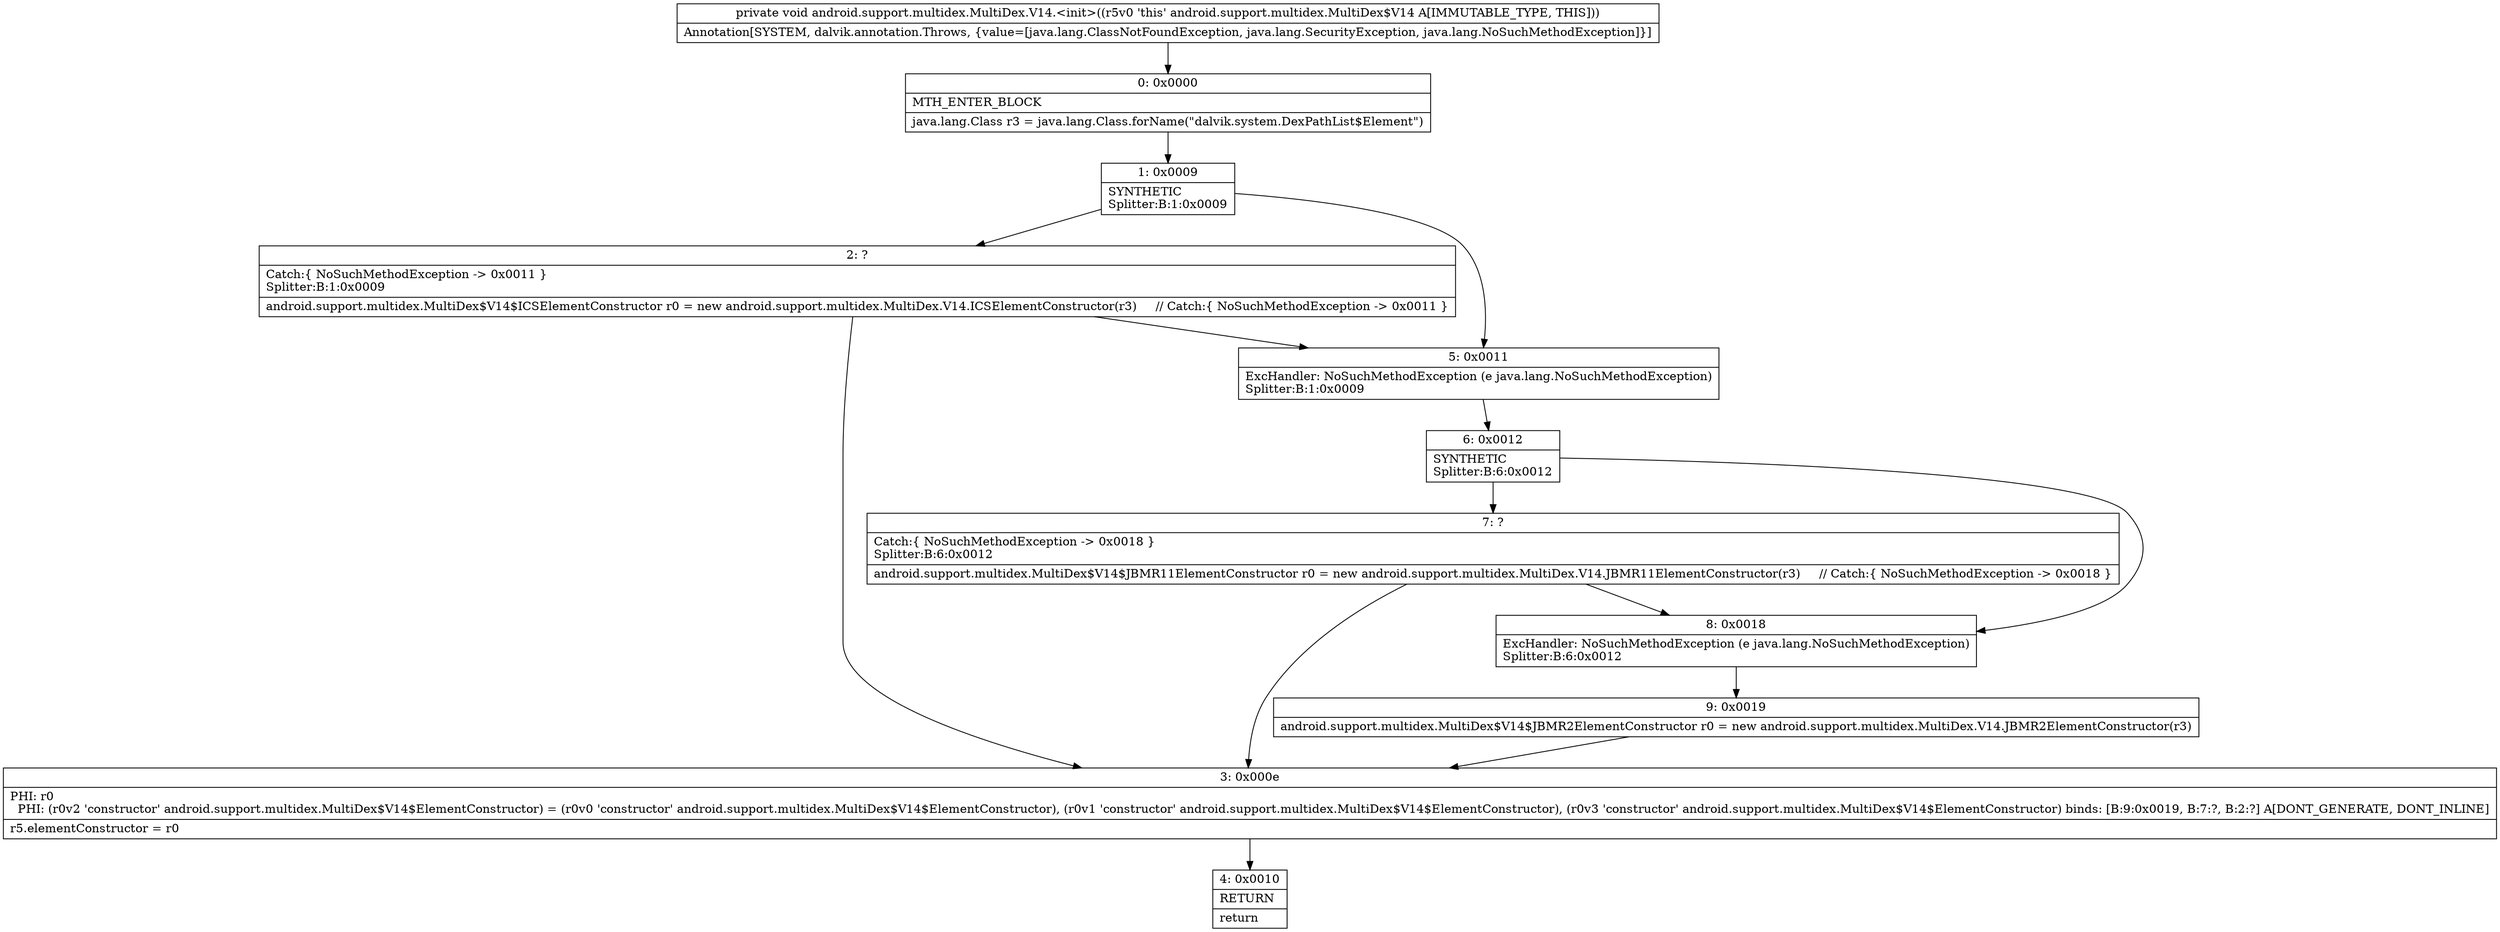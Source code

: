 digraph "CFG forandroid.support.multidex.MultiDex.V14.\<init\>()V" {
Node_0 [shape=record,label="{0\:\ 0x0000|MTH_ENTER_BLOCK\l|java.lang.Class r3 = java.lang.Class.forName(\"dalvik.system.DexPathList$Element\")\l}"];
Node_1 [shape=record,label="{1\:\ 0x0009|SYNTHETIC\lSplitter:B:1:0x0009\l}"];
Node_2 [shape=record,label="{2\:\ ?|Catch:\{ NoSuchMethodException \-\> 0x0011 \}\lSplitter:B:1:0x0009\l|android.support.multidex.MultiDex$V14$ICSElementConstructor r0 = new android.support.multidex.MultiDex.V14.ICSElementConstructor(r3)     \/\/ Catch:\{ NoSuchMethodException \-\> 0x0011 \}\l}"];
Node_3 [shape=record,label="{3\:\ 0x000e|PHI: r0 \l  PHI: (r0v2 'constructor' android.support.multidex.MultiDex$V14$ElementConstructor) = (r0v0 'constructor' android.support.multidex.MultiDex$V14$ElementConstructor), (r0v1 'constructor' android.support.multidex.MultiDex$V14$ElementConstructor), (r0v3 'constructor' android.support.multidex.MultiDex$V14$ElementConstructor) binds: [B:9:0x0019, B:7:?, B:2:?] A[DONT_GENERATE, DONT_INLINE]\l|r5.elementConstructor = r0\l}"];
Node_4 [shape=record,label="{4\:\ 0x0010|RETURN\l|return\l}"];
Node_5 [shape=record,label="{5\:\ 0x0011|ExcHandler: NoSuchMethodException (e java.lang.NoSuchMethodException)\lSplitter:B:1:0x0009\l}"];
Node_6 [shape=record,label="{6\:\ 0x0012|SYNTHETIC\lSplitter:B:6:0x0012\l}"];
Node_7 [shape=record,label="{7\:\ ?|Catch:\{ NoSuchMethodException \-\> 0x0018 \}\lSplitter:B:6:0x0012\l|android.support.multidex.MultiDex$V14$JBMR11ElementConstructor r0 = new android.support.multidex.MultiDex.V14.JBMR11ElementConstructor(r3)     \/\/ Catch:\{ NoSuchMethodException \-\> 0x0018 \}\l}"];
Node_8 [shape=record,label="{8\:\ 0x0018|ExcHandler: NoSuchMethodException (e java.lang.NoSuchMethodException)\lSplitter:B:6:0x0012\l}"];
Node_9 [shape=record,label="{9\:\ 0x0019|android.support.multidex.MultiDex$V14$JBMR2ElementConstructor r0 = new android.support.multidex.MultiDex.V14.JBMR2ElementConstructor(r3)\l}"];
MethodNode[shape=record,label="{private void android.support.multidex.MultiDex.V14.\<init\>((r5v0 'this' android.support.multidex.MultiDex$V14 A[IMMUTABLE_TYPE, THIS]))  | Annotation[SYSTEM, dalvik.annotation.Throws, \{value=[java.lang.ClassNotFoundException, java.lang.SecurityException, java.lang.NoSuchMethodException]\}]\l}"];
MethodNode -> Node_0;
Node_0 -> Node_1;
Node_1 -> Node_2;
Node_1 -> Node_5;
Node_2 -> Node_3;
Node_2 -> Node_5;
Node_3 -> Node_4;
Node_5 -> Node_6;
Node_6 -> Node_7;
Node_6 -> Node_8;
Node_7 -> Node_8;
Node_7 -> Node_3;
Node_8 -> Node_9;
Node_9 -> Node_3;
}

